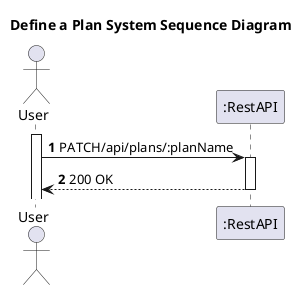 @startuml
'https://plantuml.com/sequence-diagram

title Define a Plan System Sequence Diagram

autoactivate on
autonumber

actor "User" as User
participant ":RestAPI" as System

activate User

User -> System: PATCH/api/plans/:planName
System --> User: 200 OK

@enduml
